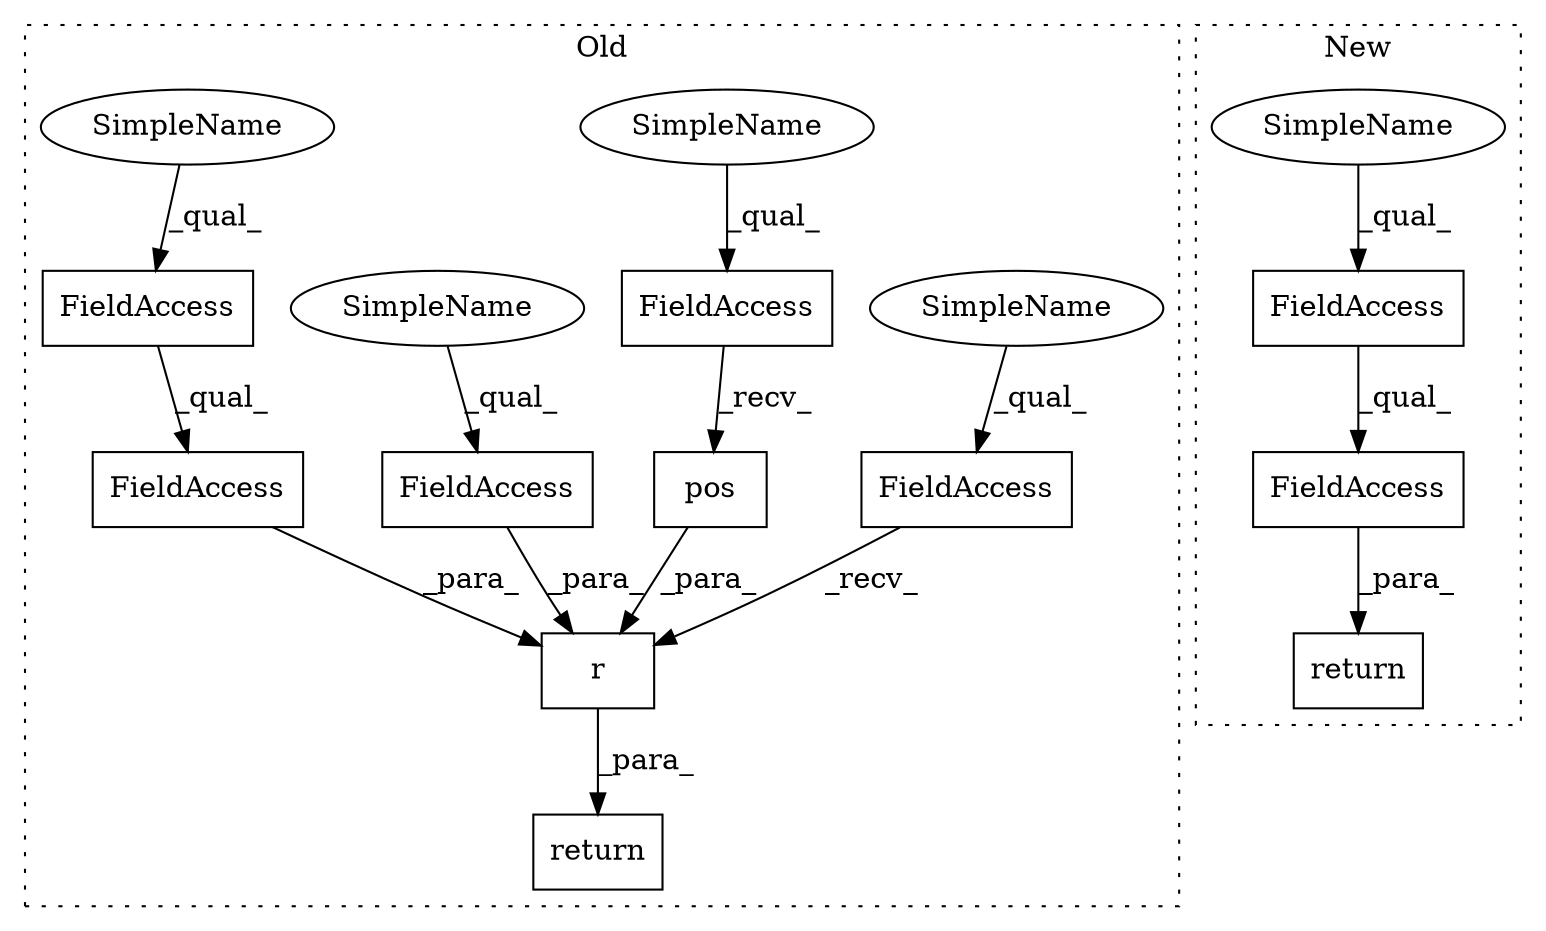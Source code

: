 digraph G {
subgraph cluster0 {
1 [label="pos" a="32" s="4515" l="5" shape="box"];
3 [label="r" a="32" s="4496,4535" l="2,1" shape="box"];
4 [label="FieldAccess" a="22" s="4505" l="9" shape="box"];
6 [label="FieldAccess" a="22" s="4487" l="8" shape="box"];
7 [label="FieldAccess" a="22" s="4498" l="6" shape="box"];
9 [label="return" a="41" s="4480" l="7" shape="box"];
10 [label="FieldAccess" a="22" s="4521" l="9" shape="box"];
11 [label="FieldAccess" a="22" s="4521" l="14" shape="box"];
12 [label="SimpleName" a="42" s="4487" l="4" shape="ellipse"];
13 [label="SimpleName" a="42" s="4505" l="4" shape="ellipse"];
14 [label="SimpleName" a="42" s="4498" l="4" shape="ellipse"];
15 [label="SimpleName" a="42" s="4521" l="4" shape="ellipse"];
label = "Old";
style="dotted";
}
subgraph cluster1 {
2 [label="return" a="41" s="7121" l="7" shape="box"];
5 [label="FieldAccess" a="22" s="7128" l="17" shape="box"];
8 [label="FieldAccess" a="22" s="7128" l="14" shape="box"];
16 [label="SimpleName" a="42" s="7128" l="4" shape="ellipse"];
label = "New";
style="dotted";
}
1 -> 3 [label="_para_"];
3 -> 9 [label="_para_"];
4 -> 1 [label="_recv_"];
5 -> 2 [label="_para_"];
6 -> 3 [label="_recv_"];
7 -> 3 [label="_para_"];
8 -> 5 [label="_qual_"];
10 -> 11 [label="_qual_"];
11 -> 3 [label="_para_"];
12 -> 6 [label="_qual_"];
13 -> 4 [label="_qual_"];
14 -> 7 [label="_qual_"];
15 -> 10 [label="_qual_"];
16 -> 8 [label="_qual_"];
}